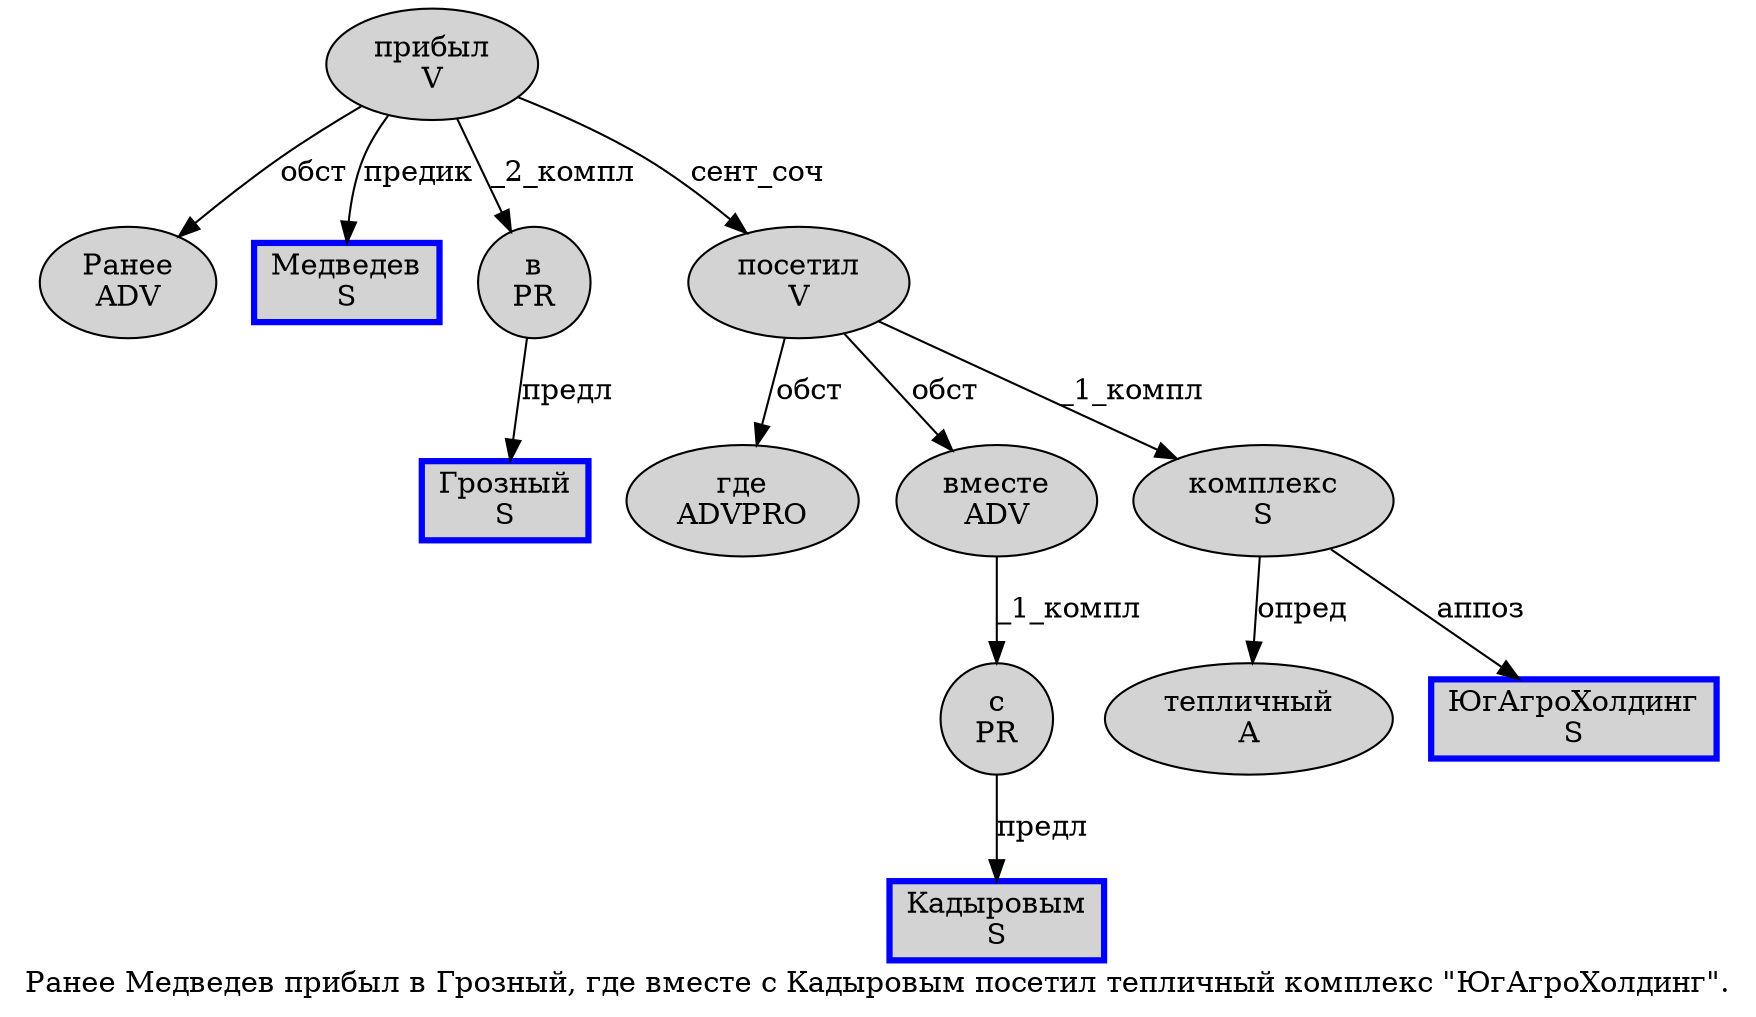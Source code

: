 digraph SENTENCE_346 {
	graph [label="Ранее Медведев прибыл в Грозный, где вместе с Кадыровым посетил тепличный комплекс \"ЮгАгроХолдинг\"."]
	node [style=filled]
		0 [label="Ранее
ADV" color="" fillcolor=lightgray penwidth=1 shape=ellipse]
		1 [label="Медведев
S" color=blue fillcolor=lightgray penwidth=3 shape=box]
		2 [label="прибыл
V" color="" fillcolor=lightgray penwidth=1 shape=ellipse]
		3 [label="в
PR" color="" fillcolor=lightgray penwidth=1 shape=ellipse]
		4 [label="Грозный
S" color=blue fillcolor=lightgray penwidth=3 shape=box]
		6 [label="где
ADVPRO" color="" fillcolor=lightgray penwidth=1 shape=ellipse]
		7 [label="вместе
ADV" color="" fillcolor=lightgray penwidth=1 shape=ellipse]
		8 [label="с
PR" color="" fillcolor=lightgray penwidth=1 shape=ellipse]
		9 [label="Кадыровым
S" color=blue fillcolor=lightgray penwidth=3 shape=box]
		10 [label="посетил
V" color="" fillcolor=lightgray penwidth=1 shape=ellipse]
		11 [label="тепличный
A" color="" fillcolor=lightgray penwidth=1 shape=ellipse]
		12 [label="комплекс
S" color="" fillcolor=lightgray penwidth=1 shape=ellipse]
		14 [label="ЮгАгроХолдинг
S" color=blue fillcolor=lightgray penwidth=3 shape=box]
			3 -> 4 [label="предл"]
			12 -> 11 [label="опред"]
			12 -> 14 [label="аппоз"]
			2 -> 0 [label="обст"]
			2 -> 1 [label="предик"]
			2 -> 3 [label="_2_компл"]
			2 -> 10 [label="сент_соч"]
			8 -> 9 [label="предл"]
			10 -> 6 [label="обст"]
			10 -> 7 [label="обст"]
			10 -> 12 [label="_1_компл"]
			7 -> 8 [label="_1_компл"]
}